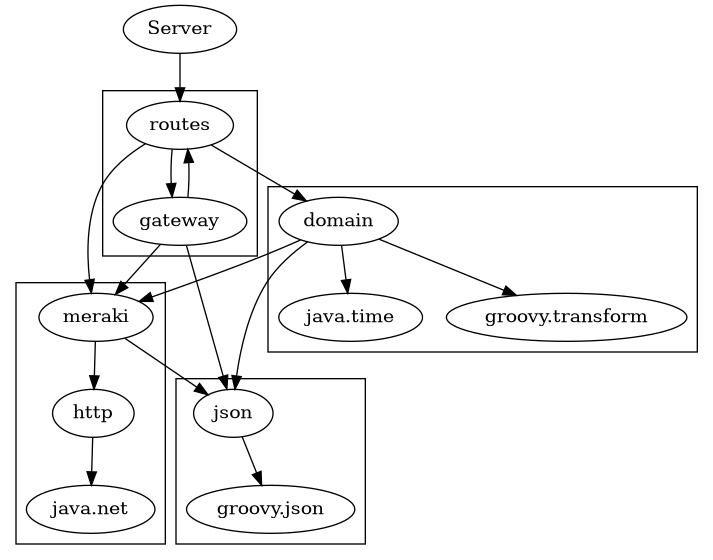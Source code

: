 @startuml
digraph G {

Server -> routes

gateway -> json
gateway -> meraki

domain -> json
domain -> meraki
routes -> meraki
routes -> domain

subgraph cluster3 {
 json -> "groovy.json"
}

subgraph cluster1 {
 domain -> "java.time"
 domain -> "groovy.transform"
}

subgraph cluster2 {
routes  -> gateway
gateway -> routes
}

subgraph cluster0 {
 meraki -> json
 meraki -> http
 http   -> "java.net"
}

}

@enduml
